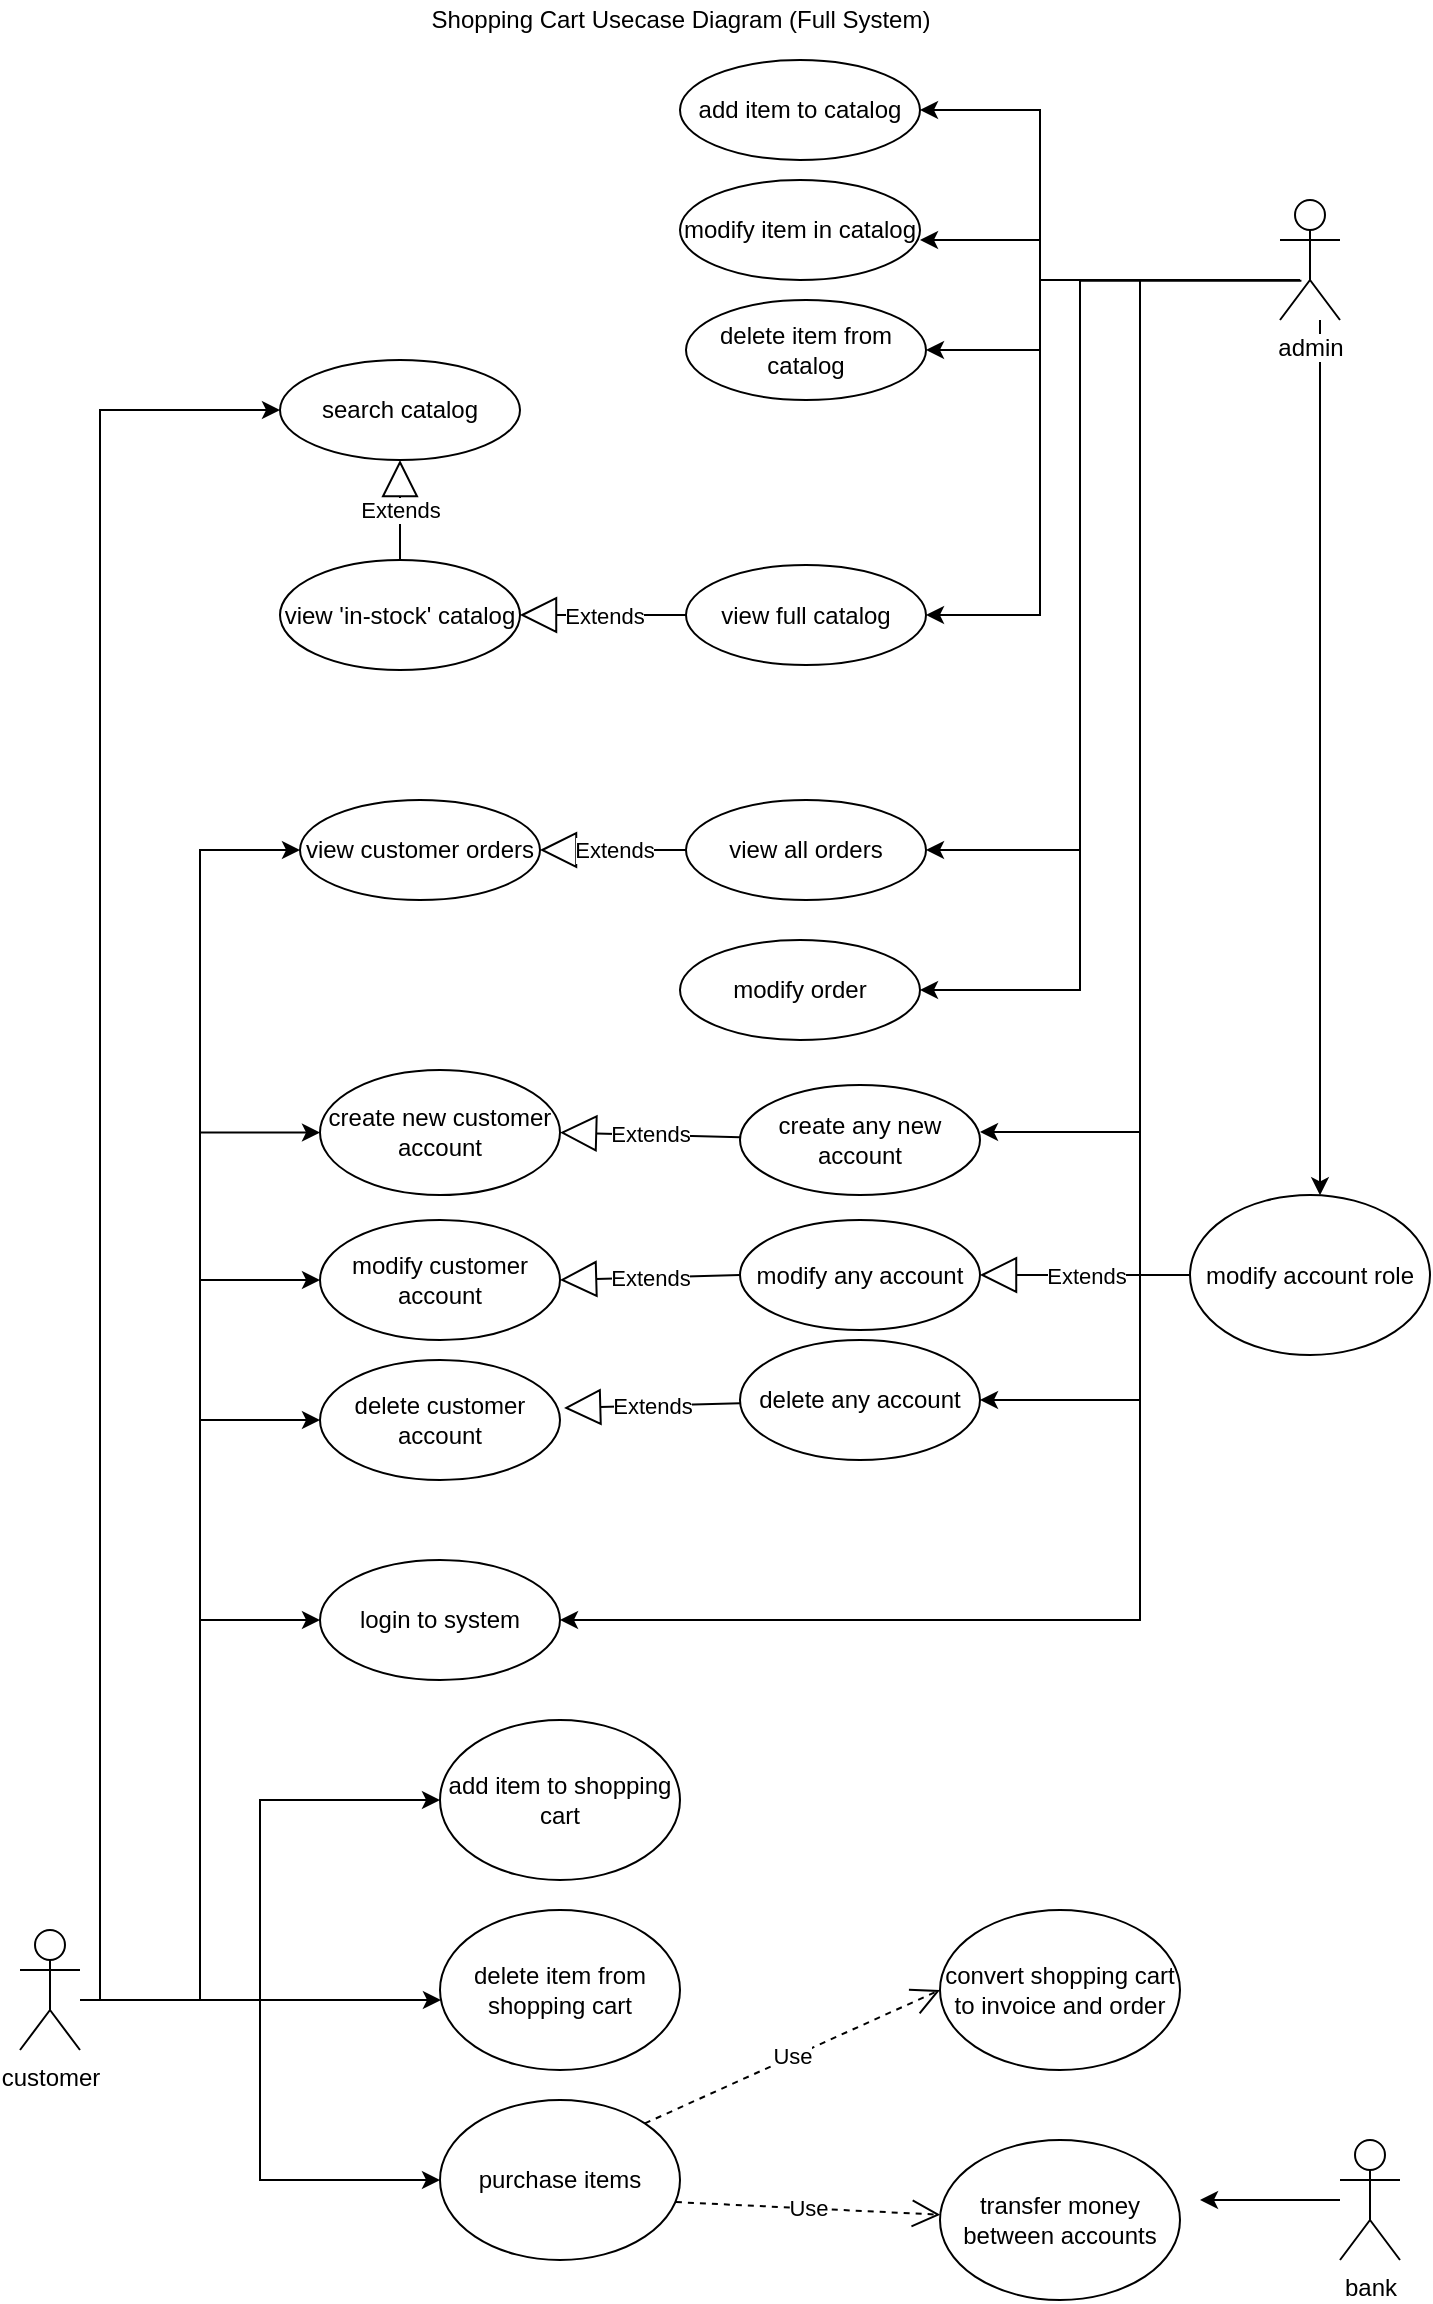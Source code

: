 <mxfile version="15.2.9" type="device"><diagram id="2d2eebc8-8f40-dc8b-ab88-f58a19a481ff" name="Page-1"><mxGraphModel dx="1635" dy="866" grid="1" gridSize="10" guides="1" tooltips="1" connect="1" arrows="1" fold="1" page="1" pageScale="1" pageWidth="827" pageHeight="1169" background="#ffffff" math="0" shadow="0"><root><mxCell id="0"/><mxCell id="1" parent="0"/><mxCell id="_GM5Q0UzTAXVOW5z9wiI-34" style="edgeStyle=orthogonalEdgeStyle;rounded=0;orthogonalLoop=1;jettySize=auto;html=1;entryX=0;entryY=0.5;entryDx=0;entryDy=0;" parent="1" source="2" target="_GM5Q0UzTAXVOW5z9wiI-21" edge="1"><mxGeometry relative="1" as="geometry"><Array as="points"><mxPoint x="170" y="1010"/><mxPoint x="170" y="910"/></Array></mxGeometry></mxCell><mxCell id="_GM5Q0UzTAXVOW5z9wiI-36" style="edgeStyle=orthogonalEdgeStyle;rounded=0;orthogonalLoop=1;jettySize=auto;html=1;" parent="1" source="2" target="_GM5Q0UzTAXVOW5z9wiI-25" edge="1"><mxGeometry relative="1" as="geometry"><Array as="points"><mxPoint x="110" y="1010"/><mxPoint x="110" y="1010"/></Array></mxGeometry></mxCell><mxCell id="_GM5Q0UzTAXVOW5z9wiI-37" style="edgeStyle=orthogonalEdgeStyle;rounded=0;orthogonalLoop=1;jettySize=auto;html=1;entryX=0;entryY=0.5;entryDx=0;entryDy=0;" parent="1" source="2" target="_GM5Q0UzTAXVOW5z9wiI-26" edge="1"><mxGeometry relative="1" as="geometry"><Array as="points"><mxPoint x="170" y="1010"/><mxPoint x="170" y="1100"/></Array></mxGeometry></mxCell><mxCell id="_GM5Q0UzTAXVOW5z9wiI-55" style="edgeStyle=orthogonalEdgeStyle;rounded=0;orthogonalLoop=1;jettySize=auto;html=1;entryX=0;entryY=0.5;entryDx=0;entryDy=0;" parent="1" source="2" target="_GM5Q0UzTAXVOW5z9wiI-62" edge="1"><mxGeometry relative="1" as="geometry"><Array as="points"><mxPoint x="140" y="1010"/><mxPoint x="140" y="820"/></Array></mxGeometry></mxCell><mxCell id="_GM5Q0UzTAXVOW5z9wiI-56" style="edgeStyle=orthogonalEdgeStyle;rounded=0;orthogonalLoop=1;jettySize=auto;html=1;entryX=0;entryY=0.5;entryDx=0;entryDy=0;" parent="1" source="2" target="_GM5Q0UzTAXVOW5z9wiI-61" edge="1"><mxGeometry relative="1" as="geometry"><Array as="points"><mxPoint x="140" y="1010"/><mxPoint x="140" y="720"/></Array></mxGeometry></mxCell><mxCell id="_GM5Q0UzTAXVOW5z9wiI-57" style="edgeStyle=orthogonalEdgeStyle;rounded=0;orthogonalLoop=1;jettySize=auto;html=1;entryX=0;entryY=0.5;entryDx=0;entryDy=0;" parent="1" source="2" target="_GM5Q0UzTAXVOW5z9wiI-60" edge="1"><mxGeometry relative="1" as="geometry"><Array as="points"><mxPoint x="140" y="1010"/><mxPoint x="140" y="650"/></Array></mxGeometry></mxCell><mxCell id="_GM5Q0UzTAXVOW5z9wiI-58" style="edgeStyle=orthogonalEdgeStyle;rounded=0;orthogonalLoop=1;jettySize=auto;html=1;entryX=0;entryY=0.5;entryDx=0;entryDy=0;" parent="1" source="2" target="_GM5Q0UzTAXVOW5z9wiI-59" edge="1"><mxGeometry relative="1" as="geometry"><Array as="points"><mxPoint x="140" y="1010"/><mxPoint x="140" y="576"/></Array></mxGeometry></mxCell><mxCell id="tGZWeqJJNsY64K9NpA7f-28" style="edgeStyle=orthogonalEdgeStyle;rounded=0;orthogonalLoop=1;jettySize=auto;html=1;exitX=1;exitY=0.333;exitDx=0;exitDy=0;exitPerimeter=0;" parent="1" source="2" edge="1"><mxGeometry relative="1" as="geometry"><mxPoint x="79.889" y="995.111" as="targetPoint"/></mxGeometry></mxCell><mxCell id="2" value="customer" style="shape=umlActor;verticalLabelPosition=bottom;labelBackgroundColor=#ffffff;verticalAlign=top;html=1;" parent="1" vertex="1"><mxGeometry x="50" y="975" width="30" height="60" as="geometry"/></mxCell><mxCell id="17" style="edgeStyle=orthogonalEdgeStyle;rounded=0;html=1;exitX=0.5;exitY=1;entryX=0.5;entryY=0;jettySize=auto;orthogonalLoop=1;" parent="1" edge="1"><mxGeometry relative="1" as="geometry"><mxPoint x="450" y="170" as="sourcePoint"/></mxGeometry></mxCell><mxCell id="16" style="edgeStyle=orthogonalEdgeStyle;rounded=0;html=1;exitX=0.5;exitY=1;entryX=0.5;entryY=0;jettySize=auto;orthogonalLoop=1;" parent="1" edge="1"><mxGeometry relative="1" as="geometry"><mxPoint x="450" y="80" as="sourcePoint"/></mxGeometry></mxCell><mxCell id="18" style="edgeStyle=orthogonalEdgeStyle;rounded=0;html=1;exitX=1;exitY=0;entryX=0;entryY=0.5;jettySize=auto;orthogonalLoop=1;" parent="1" edge="1"><mxGeometry relative="1" as="geometry"><mxPoint x="499" y="200" as="sourcePoint"/></mxGeometry></mxCell><mxCell id="20" style="edgeStyle=orthogonalEdgeStyle;rounded=0;html=1;exitX=0.5;exitY=1;entryX=0.5;entryY=0;jettySize=auto;orthogonalLoop=1;" parent="1" edge="1"><mxGeometry relative="1" as="geometry"><mxPoint x="450" y="370" as="sourcePoint"/></mxGeometry></mxCell><mxCell id="21" style="edgeStyle=orthogonalEdgeStyle;rounded=0;html=1;exitX=1;exitY=0.5;entryX=0;entryY=0.5;jettySize=auto;orthogonalLoop=1;" parent="1" edge="1"><mxGeometry relative="1" as="geometry"><mxPoint x="530" y="450" as="sourcePoint"/></mxGeometry></mxCell><mxCell id="D3wiVnBU3d6sQpcNOPKU-36" style="edgeStyle=orthogonalEdgeStyle;rounded=0;orthogonalLoop=1;jettySize=auto;html=1;" parent="1" source="D3wiVnBU3d6sQpcNOPKU-34" edge="1"><mxGeometry relative="1" as="geometry"><mxPoint x="500" y="65" as="targetPoint"/><Array as="points"><mxPoint x="560" y="150"/><mxPoint x="560" y="65"/></Array></mxGeometry></mxCell><mxCell id="_GM5Q0UzTAXVOW5z9wiI-38" style="edgeStyle=orthogonalEdgeStyle;rounded=0;orthogonalLoop=1;jettySize=auto;html=1;" parent="1" source="D3wiVnBU3d6sQpcNOPKU-34" edge="1"><mxGeometry relative="1" as="geometry"><mxPoint x="500" y="130" as="targetPoint"/><Array as="points"><mxPoint x="560" y="150"/><mxPoint x="560" y="130"/><mxPoint x="500" y="130"/></Array></mxGeometry></mxCell><mxCell id="_GM5Q0UzTAXVOW5z9wiI-39" style="edgeStyle=orthogonalEdgeStyle;rounded=0;orthogonalLoop=1;jettySize=auto;html=1;entryX=1;entryY=0.5;entryDx=0;entryDy=0;" parent="1" source="D3wiVnBU3d6sQpcNOPKU-34" target="_GM5Q0UzTAXVOW5z9wiI-33" edge="1"><mxGeometry relative="1" as="geometry"><Array as="points"><mxPoint x="560" y="150"/><mxPoint x="560" y="185"/></Array></mxGeometry></mxCell><mxCell id="_GM5Q0UzTAXVOW5z9wiI-49" style="edgeStyle=orthogonalEdgeStyle;rounded=0;orthogonalLoop=1;jettySize=auto;html=1;" parent="1" source="D3wiVnBU3d6sQpcNOPKU-34" target="_GM5Q0UzTAXVOW5z9wiI-47" edge="1"><mxGeometry relative="1" as="geometry"><Array as="points"><mxPoint x="700" y="250"/><mxPoint x="700" y="250"/></Array></mxGeometry></mxCell><mxCell id="_GM5Q0UzTAXVOW5z9wiI-50" style="edgeStyle=orthogonalEdgeStyle;rounded=0;orthogonalLoop=1;jettySize=auto;html=1;" parent="1" source="D3wiVnBU3d6sQpcNOPKU-34" edge="1"><mxGeometry relative="1" as="geometry"><Array as="points"><mxPoint x="610" y="150"/><mxPoint x="610" y="576"/></Array><mxPoint x="530" y="576" as="targetPoint"/></mxGeometry></mxCell><mxCell id="_GM5Q0UzTAXVOW5z9wiI-51" style="edgeStyle=orthogonalEdgeStyle;rounded=0;orthogonalLoop=1;jettySize=auto;html=1;entryX=1;entryY=0.5;entryDx=0;entryDy=0;" parent="1" source="D3wiVnBU3d6sQpcNOPKU-34" target="_GM5Q0UzTAXVOW5z9wiI-45" edge="1"><mxGeometry relative="1" as="geometry"><Array as="points"><mxPoint x="610" y="150"/><mxPoint x="610" y="710"/></Array></mxGeometry></mxCell><mxCell id="_GM5Q0UzTAXVOW5z9wiI-54" style="edgeStyle=orthogonalEdgeStyle;rounded=0;orthogonalLoop=1;jettySize=auto;html=1;entryX=1;entryY=0.5;entryDx=0;entryDy=0;" parent="1" source="D3wiVnBU3d6sQpcNOPKU-34" target="_GM5Q0UzTAXVOW5z9wiI-62" edge="1"><mxGeometry relative="1" as="geometry"><mxPoint x="360" y="830" as="targetPoint"/><Array as="points"><mxPoint x="610" y="150"/><mxPoint x="610" y="820"/></Array></mxGeometry></mxCell><mxCell id="D3wiVnBU3d6sQpcNOPKU-34" value="admin" style="shape=umlActor;verticalLabelPosition=bottom;labelBackgroundColor=#ffffff;verticalAlign=top;html=1;" parent="1" vertex="1"><mxGeometry x="680" y="110" width="30" height="60" as="geometry"/></mxCell><mxCell id="_GM5Q0UzTAXVOW5z9wiI-21" value="add item to shopping cart" style="ellipse;whiteSpace=wrap;html=1;" parent="1" vertex="1"><mxGeometry x="260" y="870" width="120" height="80" as="geometry"/></mxCell><mxCell id="_GM5Q0UzTAXVOW5z9wiI-25" value="delete item from shopping cart" style="ellipse;whiteSpace=wrap;html=1;" parent="1" vertex="1"><mxGeometry x="260" y="965" width="120" height="80" as="geometry"/></mxCell><mxCell id="_GM5Q0UzTAXVOW5z9wiI-26" value="purchase items" style="ellipse;whiteSpace=wrap;html=1;" parent="1" vertex="1"><mxGeometry x="260" y="1060" width="120" height="80" as="geometry"/></mxCell><mxCell id="_GM5Q0UzTAXVOW5z9wiI-31" value="add item to catalog" style="ellipse;whiteSpace=wrap;html=1;" parent="1" vertex="1"><mxGeometry x="380" y="40" width="120" height="50" as="geometry"/></mxCell><mxCell id="_GM5Q0UzTAXVOW5z9wiI-32" value="modify item in catalog" style="ellipse;whiteSpace=wrap;html=1;" parent="1" vertex="1"><mxGeometry x="380" y="100" width="120" height="50" as="geometry"/></mxCell><mxCell id="_GM5Q0UzTAXVOW5z9wiI-33" value="delete item from catalog" style="ellipse;whiteSpace=wrap;html=1;" parent="1" vertex="1"><mxGeometry x="383" y="160" width="120" height="50" as="geometry"/></mxCell><mxCell id="_GM5Q0UzTAXVOW5z9wiI-43" value="create any new account" style="ellipse;whiteSpace=wrap;html=1;" parent="1" vertex="1"><mxGeometry x="410" y="552.5" width="120" height="55" as="geometry"/></mxCell><mxCell id="_GM5Q0UzTAXVOW5z9wiI-44" value="modify any account" style="ellipse;whiteSpace=wrap;html=1;" parent="1" vertex="1"><mxGeometry x="410" y="620" width="120" height="55" as="geometry"/></mxCell><mxCell id="_GM5Q0UzTAXVOW5z9wiI-45" value="delete any account" style="ellipse;whiteSpace=wrap;html=1;" parent="1" vertex="1"><mxGeometry x="410" y="680" width="120" height="60" as="geometry"/></mxCell><mxCell id="_GM5Q0UzTAXVOW5z9wiI-47" value="modify account role" style="ellipse;whiteSpace=wrap;html=1;" parent="1" vertex="1"><mxGeometry x="635" y="607.5" width="120" height="80" as="geometry"/></mxCell><mxCell id="_GM5Q0UzTAXVOW5z9wiI-48" value="Extends" style="endArrow=block;endSize=16;endFill=0;html=1;entryX=1;entryY=0.5;entryDx=0;entryDy=0;exitX=0;exitY=0.5;exitDx=0;exitDy=0;" parent="1" source="_GM5Q0UzTAXVOW5z9wiI-47" target="_GM5Q0UzTAXVOW5z9wiI-44" edge="1"><mxGeometry width="160" relative="1" as="geometry"><mxPoint x="630" y="600" as="sourcePoint"/><mxPoint x="480" y="730" as="targetPoint"/></mxGeometry></mxCell><mxCell id="_GM5Q0UzTAXVOW5z9wiI-59" value="create new customer account" style="ellipse;whiteSpace=wrap;html=1;" parent="1" vertex="1"><mxGeometry x="200" y="545" width="120" height="62.5" as="geometry"/></mxCell><mxCell id="_GM5Q0UzTAXVOW5z9wiI-60" value="modify customer account" style="ellipse;whiteSpace=wrap;html=1;" parent="1" vertex="1"><mxGeometry x="200" y="620" width="120" height="60" as="geometry"/></mxCell><mxCell id="_GM5Q0UzTAXVOW5z9wiI-61" value="delete customer account" style="ellipse;whiteSpace=wrap;html=1;" parent="1" vertex="1"><mxGeometry x="200" y="690" width="120" height="60" as="geometry"/></mxCell><mxCell id="_GM5Q0UzTAXVOW5z9wiI-62" value="login to system" style="ellipse;whiteSpace=wrap;html=1;" parent="1" vertex="1"><mxGeometry x="200" y="790" width="120" height="60" as="geometry"/></mxCell><mxCell id="_GM5Q0UzTAXVOW5z9wiI-64" value="Extends" style="endArrow=block;endSize=16;endFill=0;html=1;entryX=1;entryY=0.5;entryDx=0;entryDy=0;" parent="1" source="_GM5Q0UzTAXVOW5z9wiI-43" target="_GM5Q0UzTAXVOW5z9wiI-59" edge="1"><mxGeometry width="160" relative="1" as="geometry"><mxPoint x="640" y="677.5" as="sourcePoint"/><mxPoint x="540" y="677.5" as="targetPoint"/></mxGeometry></mxCell><mxCell id="_GM5Q0UzTAXVOW5z9wiI-65" value="Extends" style="endArrow=block;endSize=16;endFill=0;html=1;entryX=1;entryY=0.5;entryDx=0;entryDy=0;exitX=0;exitY=0.5;exitDx=0;exitDy=0;" parent="1" source="_GM5Q0UzTAXVOW5z9wiI-44" target="_GM5Q0UzTAXVOW5z9wiI-60" edge="1"><mxGeometry width="160" relative="1" as="geometry"><mxPoint x="410" y="600" as="sourcePoint"/><mxPoint x="550" y="620" as="targetPoint"/></mxGeometry></mxCell><mxCell id="_GM5Q0UzTAXVOW5z9wiI-66" value="Extends" style="endArrow=block;endSize=16;endFill=0;html=1;entryX=1.017;entryY=0.4;entryDx=0;entryDy=0;entryPerimeter=0;" parent="1" source="_GM5Q0UzTAXVOW5z9wiI-45" target="_GM5Q0UzTAXVOW5z9wiI-61" edge="1"><mxGeometry width="160" relative="1" as="geometry"><mxPoint x="660" y="630" as="sourcePoint"/><mxPoint x="560" y="630" as="targetPoint"/></mxGeometry></mxCell><mxCell id="_GM5Q0UzTAXVOW5z9wiI-67" value="Shopping Cart Usecase Diagram (Full System)" style="text;html=1;align=center;verticalAlign=middle;resizable=0;points=[];autosize=1;" parent="1" vertex="1"><mxGeometry x="250" y="10" width="260" height="20" as="geometry"/></mxCell><mxCell id="_GM5Q0UzTAXVOW5z9wiI-68" value="convert shopping cart to invoice and order" style="ellipse;whiteSpace=wrap;html=1;" parent="1" vertex="1"><mxGeometry x="510" y="965" width="120" height="80" as="geometry"/></mxCell><mxCell id="_GM5Q0UzTAXVOW5z9wiI-70" value="transfer money between accounts" style="ellipse;whiteSpace=wrap;html=1;" parent="1" vertex="1"><mxGeometry x="510" y="1080" width="120" height="80" as="geometry"/></mxCell><mxCell id="_GM5Q0UzTAXVOW5z9wiI-71" value="Use" style="endArrow=open;endSize=12;dashed=1;html=1;exitX=1;exitY=0;exitDx=0;exitDy=0;entryX=0;entryY=0.5;entryDx=0;entryDy=0;" parent="1" source="_GM5Q0UzTAXVOW5z9wiI-26" target="_GM5Q0UzTAXVOW5z9wiI-68" edge="1"><mxGeometry width="160" relative="1" as="geometry"><mxPoint x="320" y="950" as="sourcePoint"/><mxPoint x="480" y="950" as="targetPoint"/></mxGeometry></mxCell><mxCell id="_GM5Q0UzTAXVOW5z9wiI-72" value="Use" style="endArrow=open;endSize=12;dashed=1;html=1;exitX=0.983;exitY=0.638;exitDx=0;exitDy=0;exitPerimeter=0;" parent="1" source="_GM5Q0UzTAXVOW5z9wiI-26" target="_GM5Q0UzTAXVOW5z9wiI-70" edge="1"><mxGeometry width="160" relative="1" as="geometry"><mxPoint x="372.426" y="1081.716" as="sourcePoint"/><mxPoint x="520" y="1015" as="targetPoint"/></mxGeometry></mxCell><mxCell id="_GM5Q0UzTAXVOW5z9wiI-77" style="edgeStyle=orthogonalEdgeStyle;rounded=0;orthogonalLoop=1;jettySize=auto;html=1;" parent="1" source="_GM5Q0UzTAXVOW5z9wiI-73" edge="1"><mxGeometry relative="1" as="geometry"><mxPoint x="640" y="1110" as="targetPoint"/></mxGeometry></mxCell><mxCell id="_GM5Q0UzTAXVOW5z9wiI-73" value="bank" style="shape=umlActor;verticalLabelPosition=bottom;labelBackgroundColor=#ffffff;verticalAlign=top;html=1;" parent="1" vertex="1"><mxGeometry x="710" y="1080" width="30" height="60" as="geometry"/></mxCell><mxCell id="tGZWeqJJNsY64K9NpA7f-21" value="view full catalog" style="ellipse;whiteSpace=wrap;html=1;" parent="1" vertex="1"><mxGeometry x="383" y="292.5" width="120" height="50" as="geometry"/></mxCell><mxCell id="tGZWeqJJNsY64K9NpA7f-22" style="edgeStyle=orthogonalEdgeStyle;rounded=0;orthogonalLoop=1;jettySize=auto;html=1;entryX=1;entryY=0.5;entryDx=0;entryDy=0;" parent="1" target="tGZWeqJJNsY64K9NpA7f-21" edge="1"><mxGeometry relative="1" as="geometry"><Array as="points"><mxPoint x="560" y="150"/><mxPoint x="560" y="318"/></Array><mxPoint x="690" y="150" as="sourcePoint"/><mxPoint x="450" y="280" as="targetPoint"/></mxGeometry></mxCell><mxCell id="tGZWeqJJNsY64K9NpA7f-23" value="view 'in-stock' catalog" style="ellipse;whiteSpace=wrap;html=1;" parent="1" vertex="1"><mxGeometry x="180" y="290" width="120" height="55" as="geometry"/></mxCell><mxCell id="tGZWeqJJNsY64K9NpA7f-25" style="edgeStyle=orthogonalEdgeStyle;rounded=0;orthogonalLoop=1;jettySize=auto;html=1;entryX=0;entryY=0.5;entryDx=0;entryDy=0;" parent="1" target="cs15hhm31u_ojtA_aMqz-21" edge="1"><mxGeometry relative="1" as="geometry"><mxPoint x="80" y="1010" as="sourcePoint"/><mxPoint x="200" y="400" as="targetPoint"/><Array as="points"><mxPoint x="90" y="1010"/><mxPoint x="90" y="215"/></Array></mxGeometry></mxCell><mxCell id="tGZWeqJJNsY64K9NpA7f-26" value="Extends" style="endArrow=block;endSize=16;endFill=0;html=1;exitX=0;exitY=0.5;exitDx=0;exitDy=0;entryX=1;entryY=0.5;entryDx=0;entryDy=0;" parent="1" source="tGZWeqJJNsY64K9NpA7f-21" target="tGZWeqJJNsY64K9NpA7f-23" edge="1"><mxGeometry width="160" relative="1" as="geometry"><mxPoint x="310" y="359.5" as="sourcePoint"/><mxPoint x="320" y="180" as="targetPoint"/></mxGeometry></mxCell><mxCell id="tGZWeqJJNsY64K9NpA7f-29" value="view customer orders" style="ellipse;whiteSpace=wrap;html=1;" parent="1" vertex="1"><mxGeometry x="190" y="410" width="120" height="50" as="geometry"/></mxCell><mxCell id="tGZWeqJJNsY64K9NpA7f-30" value="view all orders" style="ellipse;whiteSpace=wrap;html=1;" parent="1" vertex="1"><mxGeometry x="383" y="410" width="120" height="50" as="geometry"/></mxCell><mxCell id="tGZWeqJJNsY64K9NpA7f-31" value="modify order" style="ellipse;whiteSpace=wrap;html=1;" parent="1" vertex="1"><mxGeometry x="380" y="480" width="120" height="50" as="geometry"/></mxCell><mxCell id="tGZWeqJJNsY64K9NpA7f-33" style="edgeStyle=orthogonalEdgeStyle;rounded=0;orthogonalLoop=1;jettySize=auto;html=1;entryX=1;entryY=0.5;entryDx=0;entryDy=0;" parent="1" target="tGZWeqJJNsY64K9NpA7f-31" edge="1"><mxGeometry relative="1" as="geometry"><Array as="points"><mxPoint x="580" y="150"/><mxPoint x="580" y="505"/></Array><mxPoint x="680" y="150" as="sourcePoint"/><mxPoint x="510.0" y="260.0" as="targetPoint"/></mxGeometry></mxCell><mxCell id="tGZWeqJJNsY64K9NpA7f-34" style="edgeStyle=orthogonalEdgeStyle;rounded=0;orthogonalLoop=1;jettySize=auto;html=1;entryX=1;entryY=0.5;entryDx=0;entryDy=0;exitX=0.357;exitY=0.673;exitDx=0;exitDy=0;exitPerimeter=0;" parent="1" source="D3wiVnBU3d6sQpcNOPKU-34" target="tGZWeqJJNsY64K9NpA7f-30" edge="1"><mxGeometry relative="1" as="geometry"><Array as="points"><mxPoint x="580" y="150"/><mxPoint x="580" y="435"/></Array><mxPoint x="780" y="170" as="sourcePoint"/><mxPoint x="513" y="425.0" as="targetPoint"/></mxGeometry></mxCell><mxCell id="tGZWeqJJNsY64K9NpA7f-35" value="Extends" style="endArrow=block;endSize=16;endFill=0;html=1;exitX=0;exitY=0.5;exitDx=0;exitDy=0;entryX=1;entryY=0.5;entryDx=0;entryDy=0;" parent="1" source="tGZWeqJJNsY64K9NpA7f-30" target="tGZWeqJJNsY64K9NpA7f-29" edge="1"><mxGeometry width="160" relative="1" as="geometry"><mxPoint x="380.0" y="339.66" as="sourcePoint"/><mxPoint x="310.0" y="339.66" as="targetPoint"/></mxGeometry></mxCell><mxCell id="tGZWeqJJNsY64K9NpA7f-36" style="edgeStyle=orthogonalEdgeStyle;rounded=0;orthogonalLoop=1;jettySize=auto;html=1;entryX=0;entryY=0.5;entryDx=0;entryDy=0;" parent="1" target="tGZWeqJJNsY64K9NpA7f-29" edge="1"><mxGeometry relative="1" as="geometry"><mxPoint x="80" y="1010" as="sourcePoint"/><mxPoint x="200.0" y="260.0" as="targetPoint"/><Array as="points"><mxPoint x="140" y="1010"/><mxPoint x="140" y="435"/></Array></mxGeometry></mxCell><mxCell id="cs15hhm31u_ojtA_aMqz-21" value="search catalog" style="ellipse;whiteSpace=wrap;html=1;" vertex="1" parent="1"><mxGeometry x="180" y="190" width="120" height="50" as="geometry"/></mxCell><mxCell id="cs15hhm31u_ojtA_aMqz-22" value="Extends" style="endArrow=block;endSize=16;endFill=0;html=1;exitX=0.5;exitY=0;exitDx=0;exitDy=0;entryX=0.5;entryY=1;entryDx=0;entryDy=0;" edge="1" parent="1" source="tGZWeqJJNsY64K9NpA7f-23" target="cs15hhm31u_ojtA_aMqz-21"><mxGeometry width="160" relative="1" as="geometry"><mxPoint x="393" y="405" as="sourcePoint"/><mxPoint x="320" y="405" as="targetPoint"/></mxGeometry></mxCell></root></mxGraphModel></diagram></mxfile>